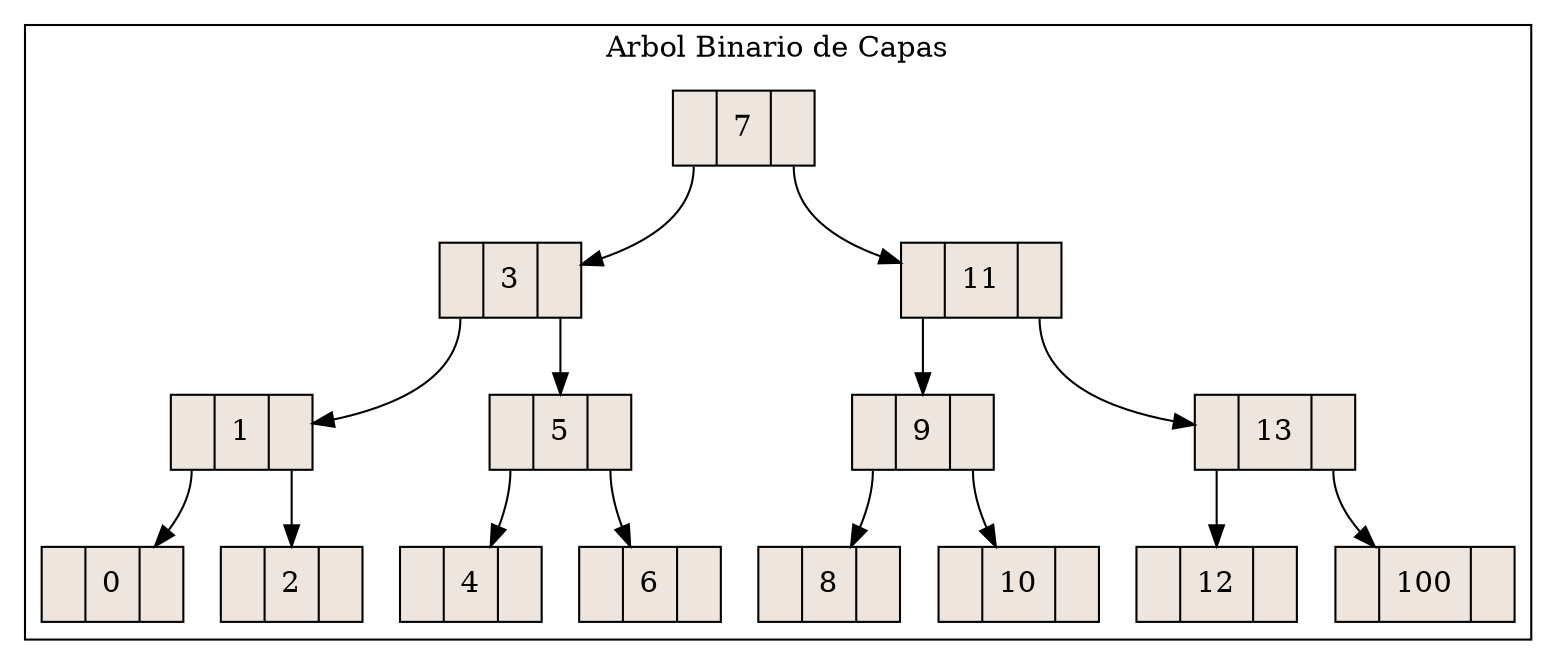digraph grafica{
rankdir=TB;
 subgraph cluster_0{
 label="Arbol Binario de Capas"; 
 node [shape = record, style=filled, fillcolor=seashell2];
nodo7 [ label = "<C0>|7|<C1>"];
nodo3 [ label = "<C0>|3|<C1>"];
nodo1 [ label = "<C0>|1|<C1>"];
nodo0 [ label = "<C0>|0|<C1>"];
nodo2 [ label = "<C0>|2|<C1>"];
nodo5 [ label = "<C0>|5|<C1>"];
nodo4 [ label = "<C0>|4|<C1>"];
nodo6 [ label = "<C0>|6|<C1>"];
nodo11 [ label = "<C0>|11|<C1>"];
nodo9 [ label = "<C0>|9|<C1>"];
nodo8 [ label = "<C0>|8|<C1>"];
nodo10 [ label = "<C0>|10|<C1>"];
nodo13 [ label = "<C0>|13|<C1>"];
nodo12 [ label = "<C0>|12|<C1>"];
nodo100 [ label = "<C0>|100|<C1>"];
nodo7:C0->nodo3
nodo7:C1->nodo11
nodo3:C0->nodo1
nodo3:C1->nodo5
nodo1:C0->nodo0
nodo1:C1->nodo2
nodo5:C0->nodo4
nodo5:C1->nodo6
nodo11:C0->nodo9
nodo11:C1->nodo13
nodo9:C0->nodo8
nodo9:C1->nodo10
nodo13:C0->nodo12
nodo13:C1->nodo100

}
}